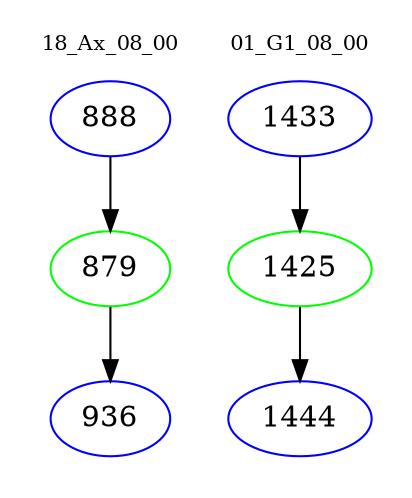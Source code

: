 digraph{
subgraph cluster_0 {
color = white
label = "18_Ax_08_00";
fontsize=10;
T0_888 [label="888", color="blue"]
T0_888 -> T0_879 [color="black"]
T0_879 [label="879", color="green"]
T0_879 -> T0_936 [color="black"]
T0_936 [label="936", color="blue"]
}
subgraph cluster_1 {
color = white
label = "01_G1_08_00";
fontsize=10;
T1_1433 [label="1433", color="blue"]
T1_1433 -> T1_1425 [color="black"]
T1_1425 [label="1425", color="green"]
T1_1425 -> T1_1444 [color="black"]
T1_1444 [label="1444", color="blue"]
}
}
